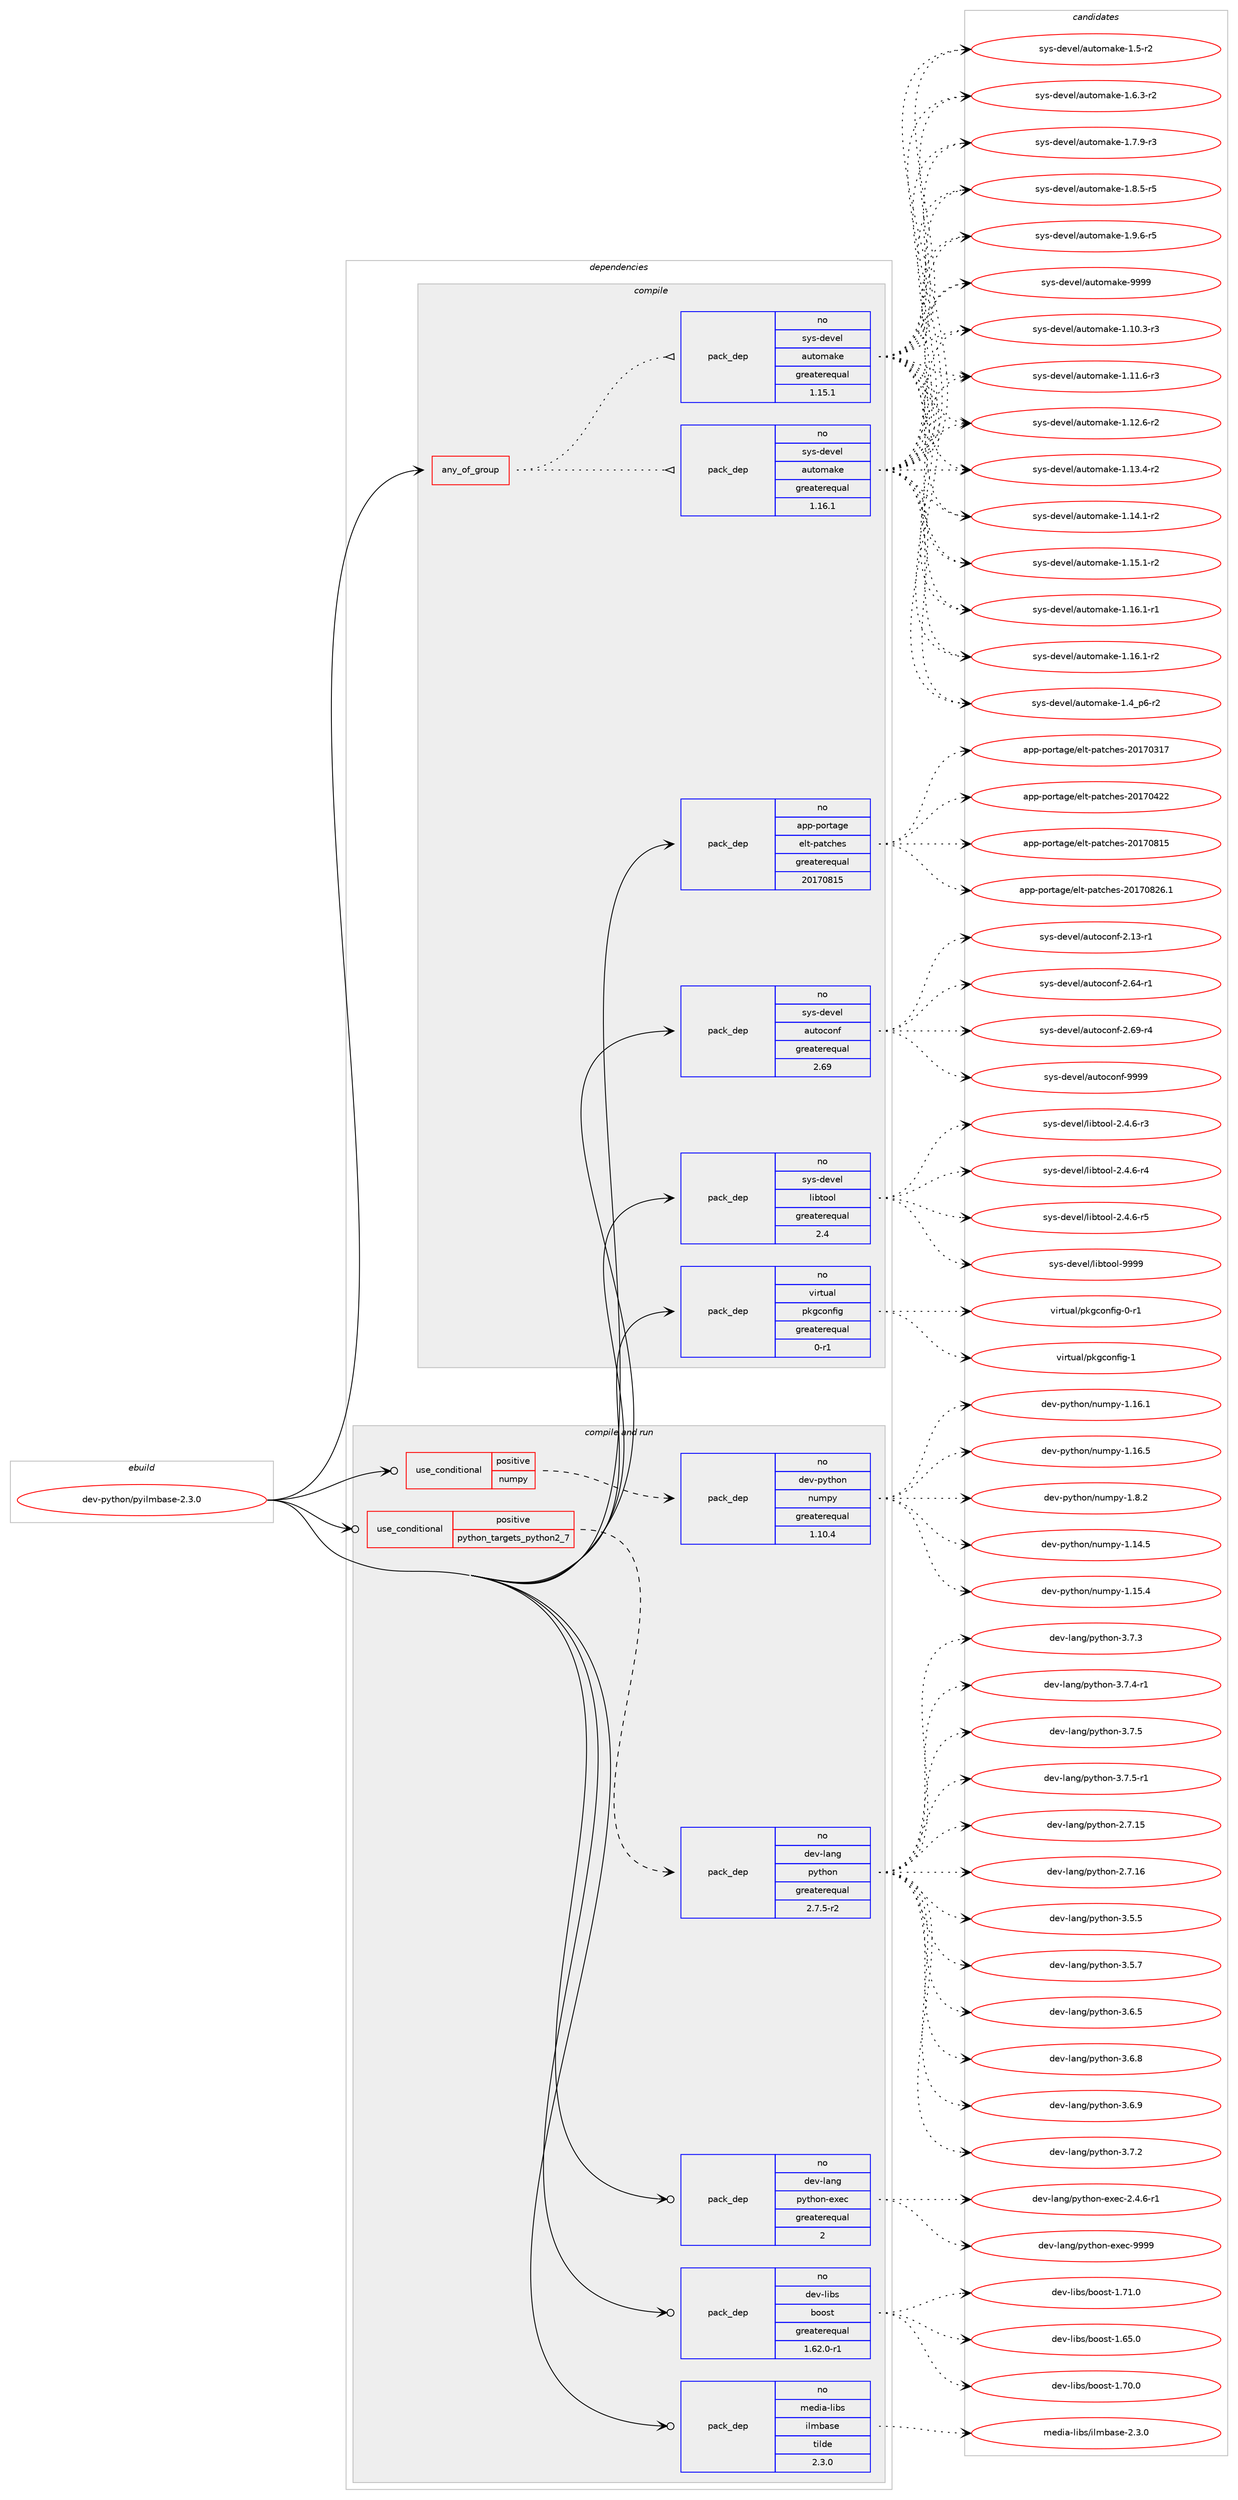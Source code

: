 digraph prolog {

# *************
# Graph options
# *************

newrank=true;
concentrate=true;
compound=true;
graph [rankdir=LR,fontname=Helvetica,fontsize=10,ranksep=1.5];#, ranksep=2.5, nodesep=0.2];
edge  [arrowhead=vee];
node  [fontname=Helvetica,fontsize=10];

# **********
# The ebuild
# **********

subgraph cluster_leftcol {
color=gray;
rank=same;
label=<<i>ebuild</i>>;
id [label="dev-python/pyilmbase-2.3.0", color=red, width=4, href="../dev-python/pyilmbase-2.3.0.svg"];
}

# ****************
# The dependencies
# ****************

subgraph cluster_midcol {
color=gray;
label=<<i>dependencies</i>>;
subgraph cluster_compile {
fillcolor="#eeeeee";
style=filled;
label=<<i>compile</i>>;
subgraph any11473 {
dependency626500 [label=<<TABLE BORDER="0" CELLBORDER="1" CELLSPACING="0" CELLPADDING="4"><TR><TD CELLPADDING="10">any_of_group</TD></TR></TABLE>>, shape=none, color=red];subgraph pack468568 {
dependency626501 [label=<<TABLE BORDER="0" CELLBORDER="1" CELLSPACING="0" CELLPADDING="4" WIDTH="220"><TR><TD ROWSPAN="6" CELLPADDING="30">pack_dep</TD></TR><TR><TD WIDTH="110">no</TD></TR><TR><TD>sys-devel</TD></TR><TR><TD>automake</TD></TR><TR><TD>greaterequal</TD></TR><TR><TD>1.16.1</TD></TR></TABLE>>, shape=none, color=blue];
}
dependency626500:e -> dependency626501:w [weight=20,style="dotted",arrowhead="oinv"];
subgraph pack468569 {
dependency626502 [label=<<TABLE BORDER="0" CELLBORDER="1" CELLSPACING="0" CELLPADDING="4" WIDTH="220"><TR><TD ROWSPAN="6" CELLPADDING="30">pack_dep</TD></TR><TR><TD WIDTH="110">no</TD></TR><TR><TD>sys-devel</TD></TR><TR><TD>automake</TD></TR><TR><TD>greaterequal</TD></TR><TR><TD>1.15.1</TD></TR></TABLE>>, shape=none, color=blue];
}
dependency626500:e -> dependency626502:w [weight=20,style="dotted",arrowhead="oinv"];
}
id:e -> dependency626500:w [weight=20,style="solid",arrowhead="vee"];
subgraph pack468570 {
dependency626503 [label=<<TABLE BORDER="0" CELLBORDER="1" CELLSPACING="0" CELLPADDING="4" WIDTH="220"><TR><TD ROWSPAN="6" CELLPADDING="30">pack_dep</TD></TR><TR><TD WIDTH="110">no</TD></TR><TR><TD>app-portage</TD></TR><TR><TD>elt-patches</TD></TR><TR><TD>greaterequal</TD></TR><TR><TD>20170815</TD></TR></TABLE>>, shape=none, color=blue];
}
id:e -> dependency626503:w [weight=20,style="solid",arrowhead="vee"];
subgraph pack468571 {
dependency626504 [label=<<TABLE BORDER="0" CELLBORDER="1" CELLSPACING="0" CELLPADDING="4" WIDTH="220"><TR><TD ROWSPAN="6" CELLPADDING="30">pack_dep</TD></TR><TR><TD WIDTH="110">no</TD></TR><TR><TD>sys-devel</TD></TR><TR><TD>autoconf</TD></TR><TR><TD>greaterequal</TD></TR><TR><TD>2.69</TD></TR></TABLE>>, shape=none, color=blue];
}
id:e -> dependency626504:w [weight=20,style="solid",arrowhead="vee"];
subgraph pack468572 {
dependency626505 [label=<<TABLE BORDER="0" CELLBORDER="1" CELLSPACING="0" CELLPADDING="4" WIDTH="220"><TR><TD ROWSPAN="6" CELLPADDING="30">pack_dep</TD></TR><TR><TD WIDTH="110">no</TD></TR><TR><TD>sys-devel</TD></TR><TR><TD>libtool</TD></TR><TR><TD>greaterequal</TD></TR><TR><TD>2.4</TD></TR></TABLE>>, shape=none, color=blue];
}
id:e -> dependency626505:w [weight=20,style="solid",arrowhead="vee"];
subgraph pack468573 {
dependency626506 [label=<<TABLE BORDER="0" CELLBORDER="1" CELLSPACING="0" CELLPADDING="4" WIDTH="220"><TR><TD ROWSPAN="6" CELLPADDING="30">pack_dep</TD></TR><TR><TD WIDTH="110">no</TD></TR><TR><TD>virtual</TD></TR><TR><TD>pkgconfig</TD></TR><TR><TD>greaterequal</TD></TR><TR><TD>0-r1</TD></TR></TABLE>>, shape=none, color=blue];
}
id:e -> dependency626506:w [weight=20,style="solid",arrowhead="vee"];
}
subgraph cluster_compileandrun {
fillcolor="#eeeeee";
style=filled;
label=<<i>compile and run</i>>;
subgraph cond146086 {
dependency626507 [label=<<TABLE BORDER="0" CELLBORDER="1" CELLSPACING="0" CELLPADDING="4"><TR><TD ROWSPAN="3" CELLPADDING="10">use_conditional</TD></TR><TR><TD>positive</TD></TR><TR><TD>numpy</TD></TR></TABLE>>, shape=none, color=red];
subgraph pack468574 {
dependency626508 [label=<<TABLE BORDER="0" CELLBORDER="1" CELLSPACING="0" CELLPADDING="4" WIDTH="220"><TR><TD ROWSPAN="6" CELLPADDING="30">pack_dep</TD></TR><TR><TD WIDTH="110">no</TD></TR><TR><TD>dev-python</TD></TR><TR><TD>numpy</TD></TR><TR><TD>greaterequal</TD></TR><TR><TD>1.10.4</TD></TR></TABLE>>, shape=none, color=blue];
}
dependency626507:e -> dependency626508:w [weight=20,style="dashed",arrowhead="vee"];
}
id:e -> dependency626507:w [weight=20,style="solid",arrowhead="odotvee"];
subgraph cond146087 {
dependency626509 [label=<<TABLE BORDER="0" CELLBORDER="1" CELLSPACING="0" CELLPADDING="4"><TR><TD ROWSPAN="3" CELLPADDING="10">use_conditional</TD></TR><TR><TD>positive</TD></TR><TR><TD>python_targets_python2_7</TD></TR></TABLE>>, shape=none, color=red];
subgraph pack468575 {
dependency626510 [label=<<TABLE BORDER="0" CELLBORDER="1" CELLSPACING="0" CELLPADDING="4" WIDTH="220"><TR><TD ROWSPAN="6" CELLPADDING="30">pack_dep</TD></TR><TR><TD WIDTH="110">no</TD></TR><TR><TD>dev-lang</TD></TR><TR><TD>python</TD></TR><TR><TD>greaterequal</TD></TR><TR><TD>2.7.5-r2</TD></TR></TABLE>>, shape=none, color=blue];
}
dependency626509:e -> dependency626510:w [weight=20,style="dashed",arrowhead="vee"];
}
id:e -> dependency626509:w [weight=20,style="solid",arrowhead="odotvee"];
subgraph pack468576 {
dependency626511 [label=<<TABLE BORDER="0" CELLBORDER="1" CELLSPACING="0" CELLPADDING="4" WIDTH="220"><TR><TD ROWSPAN="6" CELLPADDING="30">pack_dep</TD></TR><TR><TD WIDTH="110">no</TD></TR><TR><TD>dev-lang</TD></TR><TR><TD>python-exec</TD></TR><TR><TD>greaterequal</TD></TR><TR><TD>2</TD></TR></TABLE>>, shape=none, color=blue];
}
id:e -> dependency626511:w [weight=20,style="solid",arrowhead="odotvee"];
subgraph pack468577 {
dependency626512 [label=<<TABLE BORDER="0" CELLBORDER="1" CELLSPACING="0" CELLPADDING="4" WIDTH="220"><TR><TD ROWSPAN="6" CELLPADDING="30">pack_dep</TD></TR><TR><TD WIDTH="110">no</TD></TR><TR><TD>dev-libs</TD></TR><TR><TD>boost</TD></TR><TR><TD>greaterequal</TD></TR><TR><TD>1.62.0-r1</TD></TR></TABLE>>, shape=none, color=blue];
}
id:e -> dependency626512:w [weight=20,style="solid",arrowhead="odotvee"];
subgraph pack468578 {
dependency626513 [label=<<TABLE BORDER="0" CELLBORDER="1" CELLSPACING="0" CELLPADDING="4" WIDTH="220"><TR><TD ROWSPAN="6" CELLPADDING="30">pack_dep</TD></TR><TR><TD WIDTH="110">no</TD></TR><TR><TD>media-libs</TD></TR><TR><TD>ilmbase</TD></TR><TR><TD>tilde</TD></TR><TR><TD>2.3.0</TD></TR></TABLE>>, shape=none, color=blue];
}
id:e -> dependency626513:w [weight=20,style="solid",arrowhead="odotvee"];
}
subgraph cluster_run {
fillcolor="#eeeeee";
style=filled;
label=<<i>run</i>>;
}
}

# **************
# The candidates
# **************

subgraph cluster_choices {
rank=same;
color=gray;
label=<<i>candidates</i>>;

subgraph choice468568 {
color=black;
nodesep=1;
choice11512111545100101118101108479711711611110997107101454946494846514511451 [label="sys-devel/automake-1.10.3-r3", color=red, width=4,href="../sys-devel/automake-1.10.3-r3.svg"];
choice11512111545100101118101108479711711611110997107101454946494946544511451 [label="sys-devel/automake-1.11.6-r3", color=red, width=4,href="../sys-devel/automake-1.11.6-r3.svg"];
choice11512111545100101118101108479711711611110997107101454946495046544511450 [label="sys-devel/automake-1.12.6-r2", color=red, width=4,href="../sys-devel/automake-1.12.6-r2.svg"];
choice11512111545100101118101108479711711611110997107101454946495146524511450 [label="sys-devel/automake-1.13.4-r2", color=red, width=4,href="../sys-devel/automake-1.13.4-r2.svg"];
choice11512111545100101118101108479711711611110997107101454946495246494511450 [label="sys-devel/automake-1.14.1-r2", color=red, width=4,href="../sys-devel/automake-1.14.1-r2.svg"];
choice11512111545100101118101108479711711611110997107101454946495346494511450 [label="sys-devel/automake-1.15.1-r2", color=red, width=4,href="../sys-devel/automake-1.15.1-r2.svg"];
choice11512111545100101118101108479711711611110997107101454946495446494511449 [label="sys-devel/automake-1.16.1-r1", color=red, width=4,href="../sys-devel/automake-1.16.1-r1.svg"];
choice11512111545100101118101108479711711611110997107101454946495446494511450 [label="sys-devel/automake-1.16.1-r2", color=red, width=4,href="../sys-devel/automake-1.16.1-r2.svg"];
choice115121115451001011181011084797117116111109971071014549465295112544511450 [label="sys-devel/automake-1.4_p6-r2", color=red, width=4,href="../sys-devel/automake-1.4_p6-r2.svg"];
choice11512111545100101118101108479711711611110997107101454946534511450 [label="sys-devel/automake-1.5-r2", color=red, width=4,href="../sys-devel/automake-1.5-r2.svg"];
choice115121115451001011181011084797117116111109971071014549465446514511450 [label="sys-devel/automake-1.6.3-r2", color=red, width=4,href="../sys-devel/automake-1.6.3-r2.svg"];
choice115121115451001011181011084797117116111109971071014549465546574511451 [label="sys-devel/automake-1.7.9-r3", color=red, width=4,href="../sys-devel/automake-1.7.9-r3.svg"];
choice115121115451001011181011084797117116111109971071014549465646534511453 [label="sys-devel/automake-1.8.5-r5", color=red, width=4,href="../sys-devel/automake-1.8.5-r5.svg"];
choice115121115451001011181011084797117116111109971071014549465746544511453 [label="sys-devel/automake-1.9.6-r5", color=red, width=4,href="../sys-devel/automake-1.9.6-r5.svg"];
choice115121115451001011181011084797117116111109971071014557575757 [label="sys-devel/automake-9999", color=red, width=4,href="../sys-devel/automake-9999.svg"];
dependency626501:e -> choice11512111545100101118101108479711711611110997107101454946494846514511451:w [style=dotted,weight="100"];
dependency626501:e -> choice11512111545100101118101108479711711611110997107101454946494946544511451:w [style=dotted,weight="100"];
dependency626501:e -> choice11512111545100101118101108479711711611110997107101454946495046544511450:w [style=dotted,weight="100"];
dependency626501:e -> choice11512111545100101118101108479711711611110997107101454946495146524511450:w [style=dotted,weight="100"];
dependency626501:e -> choice11512111545100101118101108479711711611110997107101454946495246494511450:w [style=dotted,weight="100"];
dependency626501:e -> choice11512111545100101118101108479711711611110997107101454946495346494511450:w [style=dotted,weight="100"];
dependency626501:e -> choice11512111545100101118101108479711711611110997107101454946495446494511449:w [style=dotted,weight="100"];
dependency626501:e -> choice11512111545100101118101108479711711611110997107101454946495446494511450:w [style=dotted,weight="100"];
dependency626501:e -> choice115121115451001011181011084797117116111109971071014549465295112544511450:w [style=dotted,weight="100"];
dependency626501:e -> choice11512111545100101118101108479711711611110997107101454946534511450:w [style=dotted,weight="100"];
dependency626501:e -> choice115121115451001011181011084797117116111109971071014549465446514511450:w [style=dotted,weight="100"];
dependency626501:e -> choice115121115451001011181011084797117116111109971071014549465546574511451:w [style=dotted,weight="100"];
dependency626501:e -> choice115121115451001011181011084797117116111109971071014549465646534511453:w [style=dotted,weight="100"];
dependency626501:e -> choice115121115451001011181011084797117116111109971071014549465746544511453:w [style=dotted,weight="100"];
dependency626501:e -> choice115121115451001011181011084797117116111109971071014557575757:w [style=dotted,weight="100"];
}
subgraph choice468569 {
color=black;
nodesep=1;
choice11512111545100101118101108479711711611110997107101454946494846514511451 [label="sys-devel/automake-1.10.3-r3", color=red, width=4,href="../sys-devel/automake-1.10.3-r3.svg"];
choice11512111545100101118101108479711711611110997107101454946494946544511451 [label="sys-devel/automake-1.11.6-r3", color=red, width=4,href="../sys-devel/automake-1.11.6-r3.svg"];
choice11512111545100101118101108479711711611110997107101454946495046544511450 [label="sys-devel/automake-1.12.6-r2", color=red, width=4,href="../sys-devel/automake-1.12.6-r2.svg"];
choice11512111545100101118101108479711711611110997107101454946495146524511450 [label="sys-devel/automake-1.13.4-r2", color=red, width=4,href="../sys-devel/automake-1.13.4-r2.svg"];
choice11512111545100101118101108479711711611110997107101454946495246494511450 [label="sys-devel/automake-1.14.1-r2", color=red, width=4,href="../sys-devel/automake-1.14.1-r2.svg"];
choice11512111545100101118101108479711711611110997107101454946495346494511450 [label="sys-devel/automake-1.15.1-r2", color=red, width=4,href="../sys-devel/automake-1.15.1-r2.svg"];
choice11512111545100101118101108479711711611110997107101454946495446494511449 [label="sys-devel/automake-1.16.1-r1", color=red, width=4,href="../sys-devel/automake-1.16.1-r1.svg"];
choice11512111545100101118101108479711711611110997107101454946495446494511450 [label="sys-devel/automake-1.16.1-r2", color=red, width=4,href="../sys-devel/automake-1.16.1-r2.svg"];
choice115121115451001011181011084797117116111109971071014549465295112544511450 [label="sys-devel/automake-1.4_p6-r2", color=red, width=4,href="../sys-devel/automake-1.4_p6-r2.svg"];
choice11512111545100101118101108479711711611110997107101454946534511450 [label="sys-devel/automake-1.5-r2", color=red, width=4,href="../sys-devel/automake-1.5-r2.svg"];
choice115121115451001011181011084797117116111109971071014549465446514511450 [label="sys-devel/automake-1.6.3-r2", color=red, width=4,href="../sys-devel/automake-1.6.3-r2.svg"];
choice115121115451001011181011084797117116111109971071014549465546574511451 [label="sys-devel/automake-1.7.9-r3", color=red, width=4,href="../sys-devel/automake-1.7.9-r3.svg"];
choice115121115451001011181011084797117116111109971071014549465646534511453 [label="sys-devel/automake-1.8.5-r5", color=red, width=4,href="../sys-devel/automake-1.8.5-r5.svg"];
choice115121115451001011181011084797117116111109971071014549465746544511453 [label="sys-devel/automake-1.9.6-r5", color=red, width=4,href="../sys-devel/automake-1.9.6-r5.svg"];
choice115121115451001011181011084797117116111109971071014557575757 [label="sys-devel/automake-9999", color=red, width=4,href="../sys-devel/automake-9999.svg"];
dependency626502:e -> choice11512111545100101118101108479711711611110997107101454946494846514511451:w [style=dotted,weight="100"];
dependency626502:e -> choice11512111545100101118101108479711711611110997107101454946494946544511451:w [style=dotted,weight="100"];
dependency626502:e -> choice11512111545100101118101108479711711611110997107101454946495046544511450:w [style=dotted,weight="100"];
dependency626502:e -> choice11512111545100101118101108479711711611110997107101454946495146524511450:w [style=dotted,weight="100"];
dependency626502:e -> choice11512111545100101118101108479711711611110997107101454946495246494511450:w [style=dotted,weight="100"];
dependency626502:e -> choice11512111545100101118101108479711711611110997107101454946495346494511450:w [style=dotted,weight="100"];
dependency626502:e -> choice11512111545100101118101108479711711611110997107101454946495446494511449:w [style=dotted,weight="100"];
dependency626502:e -> choice11512111545100101118101108479711711611110997107101454946495446494511450:w [style=dotted,weight="100"];
dependency626502:e -> choice115121115451001011181011084797117116111109971071014549465295112544511450:w [style=dotted,weight="100"];
dependency626502:e -> choice11512111545100101118101108479711711611110997107101454946534511450:w [style=dotted,weight="100"];
dependency626502:e -> choice115121115451001011181011084797117116111109971071014549465446514511450:w [style=dotted,weight="100"];
dependency626502:e -> choice115121115451001011181011084797117116111109971071014549465546574511451:w [style=dotted,weight="100"];
dependency626502:e -> choice115121115451001011181011084797117116111109971071014549465646534511453:w [style=dotted,weight="100"];
dependency626502:e -> choice115121115451001011181011084797117116111109971071014549465746544511453:w [style=dotted,weight="100"];
dependency626502:e -> choice115121115451001011181011084797117116111109971071014557575757:w [style=dotted,weight="100"];
}
subgraph choice468570 {
color=black;
nodesep=1;
choice97112112451121111141169710310147101108116451129711699104101115455048495548514955 [label="app-portage/elt-patches-20170317", color=red, width=4,href="../app-portage/elt-patches-20170317.svg"];
choice97112112451121111141169710310147101108116451129711699104101115455048495548525050 [label="app-portage/elt-patches-20170422", color=red, width=4,href="../app-portage/elt-patches-20170422.svg"];
choice97112112451121111141169710310147101108116451129711699104101115455048495548564953 [label="app-portage/elt-patches-20170815", color=red, width=4,href="../app-portage/elt-patches-20170815.svg"];
choice971121124511211111411697103101471011081164511297116991041011154550484955485650544649 [label="app-portage/elt-patches-20170826.1", color=red, width=4,href="../app-portage/elt-patches-20170826.1.svg"];
dependency626503:e -> choice97112112451121111141169710310147101108116451129711699104101115455048495548514955:w [style=dotted,weight="100"];
dependency626503:e -> choice97112112451121111141169710310147101108116451129711699104101115455048495548525050:w [style=dotted,weight="100"];
dependency626503:e -> choice97112112451121111141169710310147101108116451129711699104101115455048495548564953:w [style=dotted,weight="100"];
dependency626503:e -> choice971121124511211111411697103101471011081164511297116991041011154550484955485650544649:w [style=dotted,weight="100"];
}
subgraph choice468571 {
color=black;
nodesep=1;
choice1151211154510010111810110847971171161119911111010245504649514511449 [label="sys-devel/autoconf-2.13-r1", color=red, width=4,href="../sys-devel/autoconf-2.13-r1.svg"];
choice1151211154510010111810110847971171161119911111010245504654524511449 [label="sys-devel/autoconf-2.64-r1", color=red, width=4,href="../sys-devel/autoconf-2.64-r1.svg"];
choice1151211154510010111810110847971171161119911111010245504654574511452 [label="sys-devel/autoconf-2.69-r4", color=red, width=4,href="../sys-devel/autoconf-2.69-r4.svg"];
choice115121115451001011181011084797117116111991111101024557575757 [label="sys-devel/autoconf-9999", color=red, width=4,href="../sys-devel/autoconf-9999.svg"];
dependency626504:e -> choice1151211154510010111810110847971171161119911111010245504649514511449:w [style=dotted,weight="100"];
dependency626504:e -> choice1151211154510010111810110847971171161119911111010245504654524511449:w [style=dotted,weight="100"];
dependency626504:e -> choice1151211154510010111810110847971171161119911111010245504654574511452:w [style=dotted,weight="100"];
dependency626504:e -> choice115121115451001011181011084797117116111991111101024557575757:w [style=dotted,weight="100"];
}
subgraph choice468572 {
color=black;
nodesep=1;
choice1151211154510010111810110847108105981161111111084550465246544511451 [label="sys-devel/libtool-2.4.6-r3", color=red, width=4,href="../sys-devel/libtool-2.4.6-r3.svg"];
choice1151211154510010111810110847108105981161111111084550465246544511452 [label="sys-devel/libtool-2.4.6-r4", color=red, width=4,href="../sys-devel/libtool-2.4.6-r4.svg"];
choice1151211154510010111810110847108105981161111111084550465246544511453 [label="sys-devel/libtool-2.4.6-r5", color=red, width=4,href="../sys-devel/libtool-2.4.6-r5.svg"];
choice1151211154510010111810110847108105981161111111084557575757 [label="sys-devel/libtool-9999", color=red, width=4,href="../sys-devel/libtool-9999.svg"];
dependency626505:e -> choice1151211154510010111810110847108105981161111111084550465246544511451:w [style=dotted,weight="100"];
dependency626505:e -> choice1151211154510010111810110847108105981161111111084550465246544511452:w [style=dotted,weight="100"];
dependency626505:e -> choice1151211154510010111810110847108105981161111111084550465246544511453:w [style=dotted,weight="100"];
dependency626505:e -> choice1151211154510010111810110847108105981161111111084557575757:w [style=dotted,weight="100"];
}
subgraph choice468573 {
color=black;
nodesep=1;
choice11810511411611797108471121071039911111010210510345484511449 [label="virtual/pkgconfig-0-r1", color=red, width=4,href="../virtual/pkgconfig-0-r1.svg"];
choice1181051141161179710847112107103991111101021051034549 [label="virtual/pkgconfig-1", color=red, width=4,href="../virtual/pkgconfig-1.svg"];
dependency626506:e -> choice11810511411611797108471121071039911111010210510345484511449:w [style=dotted,weight="100"];
dependency626506:e -> choice1181051141161179710847112107103991111101021051034549:w [style=dotted,weight="100"];
}
subgraph choice468574 {
color=black;
nodesep=1;
choice100101118451121211161041111104711011710911212145494649524653 [label="dev-python/numpy-1.14.5", color=red, width=4,href="../dev-python/numpy-1.14.5.svg"];
choice100101118451121211161041111104711011710911212145494649534652 [label="dev-python/numpy-1.15.4", color=red, width=4,href="../dev-python/numpy-1.15.4.svg"];
choice100101118451121211161041111104711011710911212145494649544649 [label="dev-python/numpy-1.16.1", color=red, width=4,href="../dev-python/numpy-1.16.1.svg"];
choice100101118451121211161041111104711011710911212145494649544653 [label="dev-python/numpy-1.16.5", color=red, width=4,href="../dev-python/numpy-1.16.5.svg"];
choice1001011184511212111610411111047110117109112121454946564650 [label="dev-python/numpy-1.8.2", color=red, width=4,href="../dev-python/numpy-1.8.2.svg"];
dependency626508:e -> choice100101118451121211161041111104711011710911212145494649524653:w [style=dotted,weight="100"];
dependency626508:e -> choice100101118451121211161041111104711011710911212145494649534652:w [style=dotted,weight="100"];
dependency626508:e -> choice100101118451121211161041111104711011710911212145494649544649:w [style=dotted,weight="100"];
dependency626508:e -> choice100101118451121211161041111104711011710911212145494649544653:w [style=dotted,weight="100"];
dependency626508:e -> choice1001011184511212111610411111047110117109112121454946564650:w [style=dotted,weight="100"];
}
subgraph choice468575 {
color=black;
nodesep=1;
choice10010111845108971101034711212111610411111045504655464953 [label="dev-lang/python-2.7.15", color=red, width=4,href="../dev-lang/python-2.7.15.svg"];
choice10010111845108971101034711212111610411111045504655464954 [label="dev-lang/python-2.7.16", color=red, width=4,href="../dev-lang/python-2.7.16.svg"];
choice100101118451089711010347112121116104111110455146534653 [label="dev-lang/python-3.5.5", color=red, width=4,href="../dev-lang/python-3.5.5.svg"];
choice100101118451089711010347112121116104111110455146534655 [label="dev-lang/python-3.5.7", color=red, width=4,href="../dev-lang/python-3.5.7.svg"];
choice100101118451089711010347112121116104111110455146544653 [label="dev-lang/python-3.6.5", color=red, width=4,href="../dev-lang/python-3.6.5.svg"];
choice100101118451089711010347112121116104111110455146544656 [label="dev-lang/python-3.6.8", color=red, width=4,href="../dev-lang/python-3.6.8.svg"];
choice100101118451089711010347112121116104111110455146544657 [label="dev-lang/python-3.6.9", color=red, width=4,href="../dev-lang/python-3.6.9.svg"];
choice100101118451089711010347112121116104111110455146554650 [label="dev-lang/python-3.7.2", color=red, width=4,href="../dev-lang/python-3.7.2.svg"];
choice100101118451089711010347112121116104111110455146554651 [label="dev-lang/python-3.7.3", color=red, width=4,href="../dev-lang/python-3.7.3.svg"];
choice1001011184510897110103471121211161041111104551465546524511449 [label="dev-lang/python-3.7.4-r1", color=red, width=4,href="../dev-lang/python-3.7.4-r1.svg"];
choice100101118451089711010347112121116104111110455146554653 [label="dev-lang/python-3.7.5", color=red, width=4,href="../dev-lang/python-3.7.5.svg"];
choice1001011184510897110103471121211161041111104551465546534511449 [label="dev-lang/python-3.7.5-r1", color=red, width=4,href="../dev-lang/python-3.7.5-r1.svg"];
dependency626510:e -> choice10010111845108971101034711212111610411111045504655464953:w [style=dotted,weight="100"];
dependency626510:e -> choice10010111845108971101034711212111610411111045504655464954:w [style=dotted,weight="100"];
dependency626510:e -> choice100101118451089711010347112121116104111110455146534653:w [style=dotted,weight="100"];
dependency626510:e -> choice100101118451089711010347112121116104111110455146534655:w [style=dotted,weight="100"];
dependency626510:e -> choice100101118451089711010347112121116104111110455146544653:w [style=dotted,weight="100"];
dependency626510:e -> choice100101118451089711010347112121116104111110455146544656:w [style=dotted,weight="100"];
dependency626510:e -> choice100101118451089711010347112121116104111110455146544657:w [style=dotted,weight="100"];
dependency626510:e -> choice100101118451089711010347112121116104111110455146554650:w [style=dotted,weight="100"];
dependency626510:e -> choice100101118451089711010347112121116104111110455146554651:w [style=dotted,weight="100"];
dependency626510:e -> choice1001011184510897110103471121211161041111104551465546524511449:w [style=dotted,weight="100"];
dependency626510:e -> choice100101118451089711010347112121116104111110455146554653:w [style=dotted,weight="100"];
dependency626510:e -> choice1001011184510897110103471121211161041111104551465546534511449:w [style=dotted,weight="100"];
}
subgraph choice468576 {
color=black;
nodesep=1;
choice10010111845108971101034711212111610411111045101120101994550465246544511449 [label="dev-lang/python-exec-2.4.6-r1", color=red, width=4,href="../dev-lang/python-exec-2.4.6-r1.svg"];
choice10010111845108971101034711212111610411111045101120101994557575757 [label="dev-lang/python-exec-9999", color=red, width=4,href="../dev-lang/python-exec-9999.svg"];
dependency626511:e -> choice10010111845108971101034711212111610411111045101120101994550465246544511449:w [style=dotted,weight="100"];
dependency626511:e -> choice10010111845108971101034711212111610411111045101120101994557575757:w [style=dotted,weight="100"];
}
subgraph choice468577 {
color=black;
nodesep=1;
choice1001011184510810598115479811111111511645494654534648 [label="dev-libs/boost-1.65.0", color=red, width=4,href="../dev-libs/boost-1.65.0.svg"];
choice1001011184510810598115479811111111511645494655484648 [label="dev-libs/boost-1.70.0", color=red, width=4,href="../dev-libs/boost-1.70.0.svg"];
choice1001011184510810598115479811111111511645494655494648 [label="dev-libs/boost-1.71.0", color=red, width=4,href="../dev-libs/boost-1.71.0.svg"];
dependency626512:e -> choice1001011184510810598115479811111111511645494654534648:w [style=dotted,weight="100"];
dependency626512:e -> choice1001011184510810598115479811111111511645494655484648:w [style=dotted,weight="100"];
dependency626512:e -> choice1001011184510810598115479811111111511645494655494648:w [style=dotted,weight="100"];
}
subgraph choice468578 {
color=black;
nodesep=1;
choice109101100105974510810598115471051081099897115101455046514648 [label="media-libs/ilmbase-2.3.0", color=red, width=4,href="../media-libs/ilmbase-2.3.0.svg"];
dependency626513:e -> choice109101100105974510810598115471051081099897115101455046514648:w [style=dotted,weight="100"];
}
}

}
